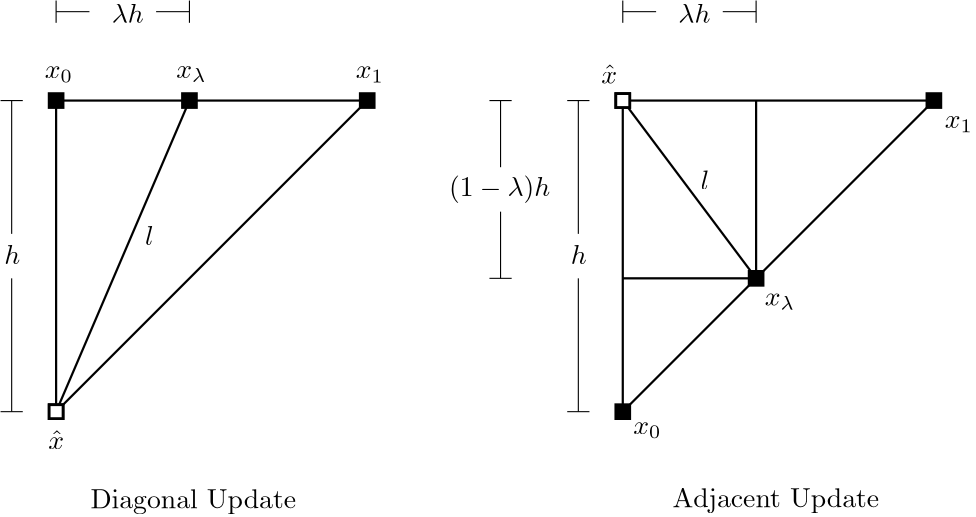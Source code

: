 <?xml version="1.0"?>
<!DOCTYPE ipe SYSTEM "ipe.dtd">
<ipe version="70206" creator="Ipe 7.2.7">
<info created="D:20170612102846" modified="D:20170623154344"/>
<ipestyle name="basic">
<symbol name="arrow/arc(spx)">
<path stroke="sym-stroke" fill="sym-stroke" pen="sym-pen">
0 0 m
-1 0.333 l
-1 -0.333 l
h
</path>
</symbol>
<symbol name="arrow/farc(spx)">
<path stroke="sym-stroke" fill="white" pen="sym-pen">
0 0 m
-1 0.333 l
-1 -0.333 l
h
</path>
</symbol>
<symbol name="arrow/ptarc(spx)">
<path stroke="sym-stroke" fill="sym-stroke" pen="sym-pen">
0 0 m
-1 0.333 l
-0.8 0 l
-1 -0.333 l
h
</path>
</symbol>
<symbol name="arrow/fptarc(spx)">
<path stroke="sym-stroke" fill="white" pen="sym-pen">
0 0 m
-1 0.333 l
-0.8 0 l
-1 -0.333 l
h
</path>
</symbol>
<symbol name="mark/circle(sx)" transformations="translations">
<path fill="sym-stroke">
0.6 0 0 0.6 0 0 e
0.4 0 0 0.4 0 0 e
</path>
</symbol>
<symbol name="mark/disk(sx)" transformations="translations">
<path fill="sym-stroke">
0.6 0 0 0.6 0 0 e
</path>
</symbol>
<symbol name="mark/fdisk(sfx)" transformations="translations">
<group>
<path fill="sym-fill">
0.5 0 0 0.5 0 0 e
</path>
<path fill="sym-stroke" fillrule="eofill">
0.6 0 0 0.6 0 0 e
0.4 0 0 0.4 0 0 e
</path>
</group>
</symbol>
<symbol name="mark/box(sx)" transformations="translations">
<path fill="sym-stroke" fillrule="eofill">
-0.6 -0.6 m
0.6 -0.6 l
0.6 0.6 l
-0.6 0.6 l
h
-0.4 -0.4 m
0.4 -0.4 l
0.4 0.4 l
-0.4 0.4 l
h
</path>
</symbol>
<symbol name="mark/square(sx)" transformations="translations">
<path fill="sym-stroke">
-0.6 -0.6 m
0.6 -0.6 l
0.6 0.6 l
-0.6 0.6 l
h
</path>
</symbol>
<symbol name="mark/fsquare(sfx)" transformations="translations">
<group>
<path fill="sym-fill">
-0.5 -0.5 m
0.5 -0.5 l
0.5 0.5 l
-0.5 0.5 l
h
</path>
<path fill="sym-stroke" fillrule="eofill">
-0.6 -0.6 m
0.6 -0.6 l
0.6 0.6 l
-0.6 0.6 l
h
-0.4 -0.4 m
0.4 -0.4 l
0.4 0.4 l
-0.4 0.4 l
h
</path>
</group>
</symbol>
<symbol name="mark/cross(sx)" transformations="translations">
<group>
<path fill="sym-stroke">
-0.43 -0.57 m
0.57 0.43 l
0.43 0.57 l
-0.57 -0.43 l
h
</path>
<path fill="sym-stroke">
-0.43 0.57 m
0.57 -0.43 l
0.43 -0.57 l
-0.57 0.43 l
h
</path>
</group>
</symbol>
<symbol name="arrow/fnormal(spx)">
<path stroke="sym-stroke" fill="white" pen="sym-pen">
0 0 m
-1 0.333 l
-1 -0.333 l
h
</path>
</symbol>
<symbol name="arrow/pointed(spx)">
<path stroke="sym-stroke" fill="sym-stroke" pen="sym-pen">
0 0 m
-1 0.333 l
-0.8 0 l
-1 -0.333 l
h
</path>
</symbol>
<symbol name="arrow/fpointed(spx)">
<path stroke="sym-stroke" fill="white" pen="sym-pen">
0 0 m
-1 0.333 l
-0.8 0 l
-1 -0.333 l
h
</path>
</symbol>
<symbol name="arrow/linear(spx)">
<path stroke="sym-stroke" pen="sym-pen">
-1 0.333 m
0 0 l
-1 -0.333 l
</path>
</symbol>
<symbol name="arrow/fdouble(spx)">
<path stroke="sym-stroke" fill="white" pen="sym-pen">
0 0 m
-1 0.333 l
-1 -0.333 l
h
-1 0 m
-2 0.333 l
-2 -0.333 l
h
</path>
</symbol>
<symbol name="arrow/double(spx)">
<path stroke="sym-stroke" fill="sym-stroke" pen="sym-pen">
0 0 m
-1 0.333 l
-1 -0.333 l
h
-1 0 m
-2 0.333 l
-2 -0.333 l
h
</path>
</symbol>
<pen name="heavier" value="0.8"/>
<pen name="fat" value="1.2"/>
<pen name="ultrafat" value="2"/>
<symbolsize name="large" value="5"/>
<symbolsize name="small" value="2"/>
<symbolsize name="tiny" value="1.1"/>
<arrowsize name="large" value="10"/>
<arrowsize name="small" value="5"/>
<arrowsize name="tiny" value="3"/>
<color name="red" value="1 0 0"/>
<color name="green" value="0 1 0"/>
<color name="blue" value="0 0 1"/>
<color name="yellow" value="1 1 0"/>
<color name="orange" value="1 0.647 0"/>
<color name="gold" value="1 0.843 0"/>
<color name="purple" value="0.627 0.125 0.941"/>
<color name="gray" value="0.745"/>
<color name="brown" value="0.647 0.165 0.165"/>
<color name="navy" value="0 0 0.502"/>
<color name="pink" value="1 0.753 0.796"/>
<color name="seagreen" value="0.18 0.545 0.341"/>
<color name="turquoise" value="0.251 0.878 0.816"/>
<color name="violet" value="0.933 0.51 0.933"/>
<color name="darkblue" value="0 0 0.545"/>
<color name="darkcyan" value="0 0.545 0.545"/>
<color name="darkgray" value="0.663"/>
<color name="darkgreen" value="0 0.392 0"/>
<color name="darkmagenta" value="0.545 0 0.545"/>
<color name="darkorange" value="1 0.549 0"/>
<color name="darkred" value="0.545 0 0"/>
<color name="lightblue" value="0.678 0.847 0.902"/>
<color name="lightcyan" value="0.878 1 1"/>
<color name="lightgray" value="0.827"/>
<color name="lightgreen" value="0.565 0.933 0.565"/>
<color name="lightyellow" value="1 1 0.878"/>
<dashstyle name="dashed" value="[4] 0"/>
<dashstyle name="dotted" value="[1 3] 0"/>
<dashstyle name="dash dotted" value="[4 2 1 2] 0"/>
<dashstyle name="dash dot dotted" value="[4 2 1 2 1 2] 0"/>
<textsize name="large" value="\large"/>
<textsize name="Large" value="\Large"/>
<textsize name="LARGE" value="\LARGE"/>
<textsize name="huge" value="\huge"/>
<textsize name="Huge" value="\Huge"/>
<textsize name="small" value="\small"/>
<textsize name="footnote" value="\footnotesize"/>
<textsize name="tiny" value="\tiny"/>
<textstyle name="center" begin="\begin{center}" end="\end{center}"/>
<textstyle name="itemize" begin="\begin{itemize}" end="\end{itemize}"/>
<textstyle name="item" begin="\begin{itemize}\item{}" end="\end{itemize}"/>
<gridsize name="4 pts" value="4"/>
<gridsize name="8 pts (~3 mm)" value="8"/>
<gridsize name="16 pts (~6 mm)" value="16"/>
<gridsize name="32 pts (~12 mm)" value="32"/>
<gridsize name="10 pts (~3.5 mm)" value="10"/>
<gridsize name="20 pts (~7 mm)" value="20"/>
<gridsize name="14 pts (~5 mm)" value="14"/>
<gridsize name="28 pts (~10 mm)" value="28"/>
<gridsize name="56 pts (~20 mm)" value="56"/>
<anglesize name="90 deg" value="90"/>
<anglesize name="60 deg" value="60"/>
<anglesize name="45 deg" value="45"/>
<anglesize name="30 deg" value="30"/>
<anglesize name="22.5 deg" value="22.5"/>
<opacity name="10%" value="0.1"/>
<opacity name="30%" value="0.3"/>
<opacity name="50%" value="0.5"/>
<opacity name="75%" value="0.75"/>
<tiling name="falling" angle="-60" step="4" width="1"/>
<tiling name="rising" angle="30" step="4" width="1"/>
</ipestyle>
<page>
<layer name="alpha"/>
<view layers="alpha" active="alpha"/>
<path layer="alpha" stroke="black" pen="heavier">
128 784 m
128 672 l
240 784 l
128 784 l
</path>
<use name="mark/box(sx)" pos="128 672" size="large" stroke="black"/>
<path stroke="black">
112 784 m
112 736 l
112 736 l
</path>
<path stroke="black">
112 720 m
112 672 l
</path>
<path stroke="black">
116 784 m
108 784 l
</path>
<path stroke="black">
116 672 m
108 672 l
</path>
<text matrix="1 0 0 1 5.31074 -2.7995" transformations="translations" pos="104 728" stroke="black" type="label" width="5.74" height="6.918" depth="0" valign="baseline" style="math">h</text>
<use name="mark/square(sx)" pos="128 784" size="large" stroke="black"/>
<use name="mark/square(sx)" pos="240 784" size="large" stroke="black"/>
<use name="mark/square(sx)" pos="176 784" size="large" stroke="black"/>
<text matrix="1 0 0 1 -4.12654 0" transformations="translations" pos="128 792" stroke="black" type="label" width="10.163" height="4.294" depth="1.49" valign="baseline" style="math">x_0</text>
<text matrix="1 0 0 1 -4.12654 0" transformations="translations" pos="240 792" stroke="black" type="label" width="10.163" height="4.294" depth="1.49" valign="baseline" style="math">x_1</text>
<text matrix="1 0 0 1 -3.95254 -2.16065" transformations="translations" pos="175.179 794.318" stroke="black" type="label" width="10.917" height="4.294" depth="1.49" valign="baseline" style="math">x_\lambda</text>
<path stroke="black">
128 820 m
128 812 l
</path>
<path stroke="black">
128 816 m
140 816 l
</path>
<path stroke="black">
164 816 m
176 816 l
</path>
<path stroke="black">
176 820 m
176 812 l
</path>
<text matrix="1 0 0 1 0 -4" transformations="translations" pos="148 816" stroke="black" type="label" width="11.552" height="6.918" depth="0" valign="baseline" style="math">\lambda h</text>
<path matrix="1 0 0 1 204 0" stroke="black" pen="heavier">
128 784 m
128 672 l
240 784 l
128 784 l
</path>
<path matrix="1 0 0 1 204 0" stroke="black" pen="heavier">
176 784 m
176 720 l
128 720 l
</path>
<path matrix="1 0 0 1 204 0" stroke="black">
112 784 m
112 736 l
112 736 l
</path>
<path matrix="1 0 0 1 204 0" stroke="black">
112 720 m
112 672 l
</path>
<path matrix="1 0 0 1 204 0" stroke="black">
116 784 m
108 784 l
</path>
<path matrix="1 0 0 1 204 0" stroke="black">
116 672 m
108 672 l
</path>
<text matrix="1 0 0 1 209.311 -2.7995" transformations="translations" pos="104 728" stroke="black" type="label" width="5.74" height="6.918" depth="0" valign="baseline" style="math">h</text>
<use matrix="1 0 0 1 204 0" name="mark/square(sx)" pos="240 784" size="large" stroke="black"/>
<text matrix="1 0 0 1 207.75 -128.123" transformations="translations" pos="128 792" stroke="black" type="label" width="10.163" height="4.294" depth="1.49" valign="baseline" style="math">x_0</text>
<text matrix="1 0 0 1 207.898 -17.9215" transformations="translations" pos="240 792" stroke="black" type="label" width="10.163" height="4.294" depth="1.49" valign="baseline" style="math">x_1</text>
<text matrix="1 0 0 1 207.898 -84.1149" transformations="translations" pos="175.179 794.318" stroke="black" type="label" width="10.917" height="4.294" depth="1.49" valign="baseline" style="math">x_\lambda</text>
<path matrix="1 0 0 1 204 0" stroke="black">
128 820 m
128 812 l
</path>
<path matrix="1 0 0 1 204 0" stroke="black">
128 816 m
140 816 l
</path>
<path matrix="1 0 0 1 204 0" stroke="black">
164 816 m
176 816 l
</path>
<path matrix="1 0 0 1 204 0" stroke="black">
176 820 m
176 812 l
</path>
<text matrix="1 0 0 1 204 -4" transformations="translations" pos="148 816" stroke="black" type="label" width="11.552" height="6.918" depth="0" valign="baseline" style="math">\lambda h</text>
<path matrix="1 0 0 1 200 0" stroke="black">
84 784 m
92 784 l
</path>
<path matrix="1 0 0 1 200 0" stroke="black">
88 784 m
88 760 l
</path>
<path matrix="1 0 0 1 200 0" stroke="black">
88 744 m
88 720 l
</path>
<path matrix="1 0 0 1 200 0" stroke="black">
84 720 m
92 720 l
</path>
<text matrix="1 0 0 1 189.436 -6.38328" transformations="translations" pos="80 756" stroke="black" type="label" width="36.458" height="7.473" depth="2.49" valign="baseline" style="math">(1-\lambda)h</text>
<path stroke="black" pen="heavier">
176 784 m
128 672 l
</path>
<path stroke="black" pen="heavier">
332 784 m
380 720 l
</path>
<use name="mark/square(sx)" pos="380 720" size="large" stroke="black"/>
<use name="mark/square(sx)" pos="332 672" size="large" stroke="black"/>
<text transformations="translations" pos="160 732" stroke="black" type="label" width="3.169" height="6.918" depth="0" valign="baseline" style="math">l</text>
<text matrix="1 0 0 1 200 20" transformations="translations" pos="160 732" stroke="black" type="label" width="3.169" height="6.918" depth="0" valign="baseline" style="math">l</text>
<use name="mark/box(sx)" pos="332 784" size="large" stroke="black"/>
<text matrix="1 0 0 1 0.205158 -5.89246" transformations="translations" pos="324 796" stroke="black" type="label" width="5.694" height="6.918" depth="0" valign="baseline" style="math">\hat{x}</text>
<text matrix="1 0 0 1 -198.844 -137.543" transformations="translations" pos="324 796" stroke="black" type="label" width="5.694" height="6.918" depth="0" valign="baseline" style="math">\hat{x}</text>
<text matrix="1 0 0 1 -38.6087 36.1598" transformations="translations" pos="160 608" stroke="black" type="minipage" width="112" height="6.926" depth="1.93" valign="top" style="center">Diagonal Update</text>
<text matrix="1 0 0 1 19.0953 20.5184" transformations="translations" pos="320 624" stroke="black" type="minipage" width="96" height="6.926" depth="1.93" valign="top" style="center">Adjacent Update</text>
<use name="mark/fsquare(sfx)" pos="332 784" size="large" stroke="black" fill="white"/>
<use name="mark/fsquare(sfx)" pos="128 672" size="large" stroke="black" fill="white"/>
</page>
</ipe>
